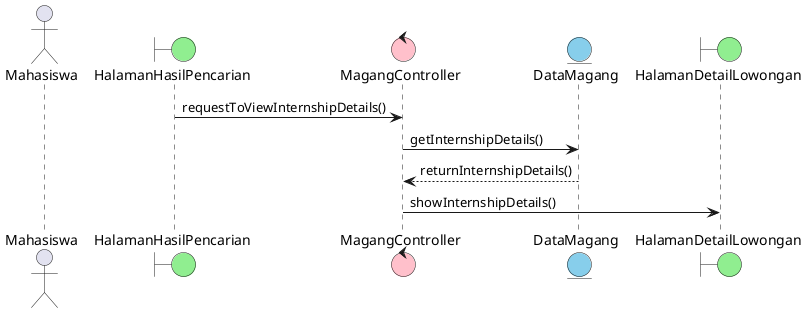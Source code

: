 @startuml melihat-detail-lowongan-magang

actor Mahasiswa

boundary HalamanHasilPencarian #LightGreen
control MagangController #Pink
entity DataMagang #SkyBlue
boundary HalamanDetailLowongan #LightGreen

HalamanHasilPencarian -> MagangController : requestToViewInternshipDetails()
MagangController -> DataMagang : getInternshipDetails()
DataMagang --> MagangController : returnInternshipDetails()
MagangController -> HalamanDetailLowongan : showInternshipDetails()

@enduml
